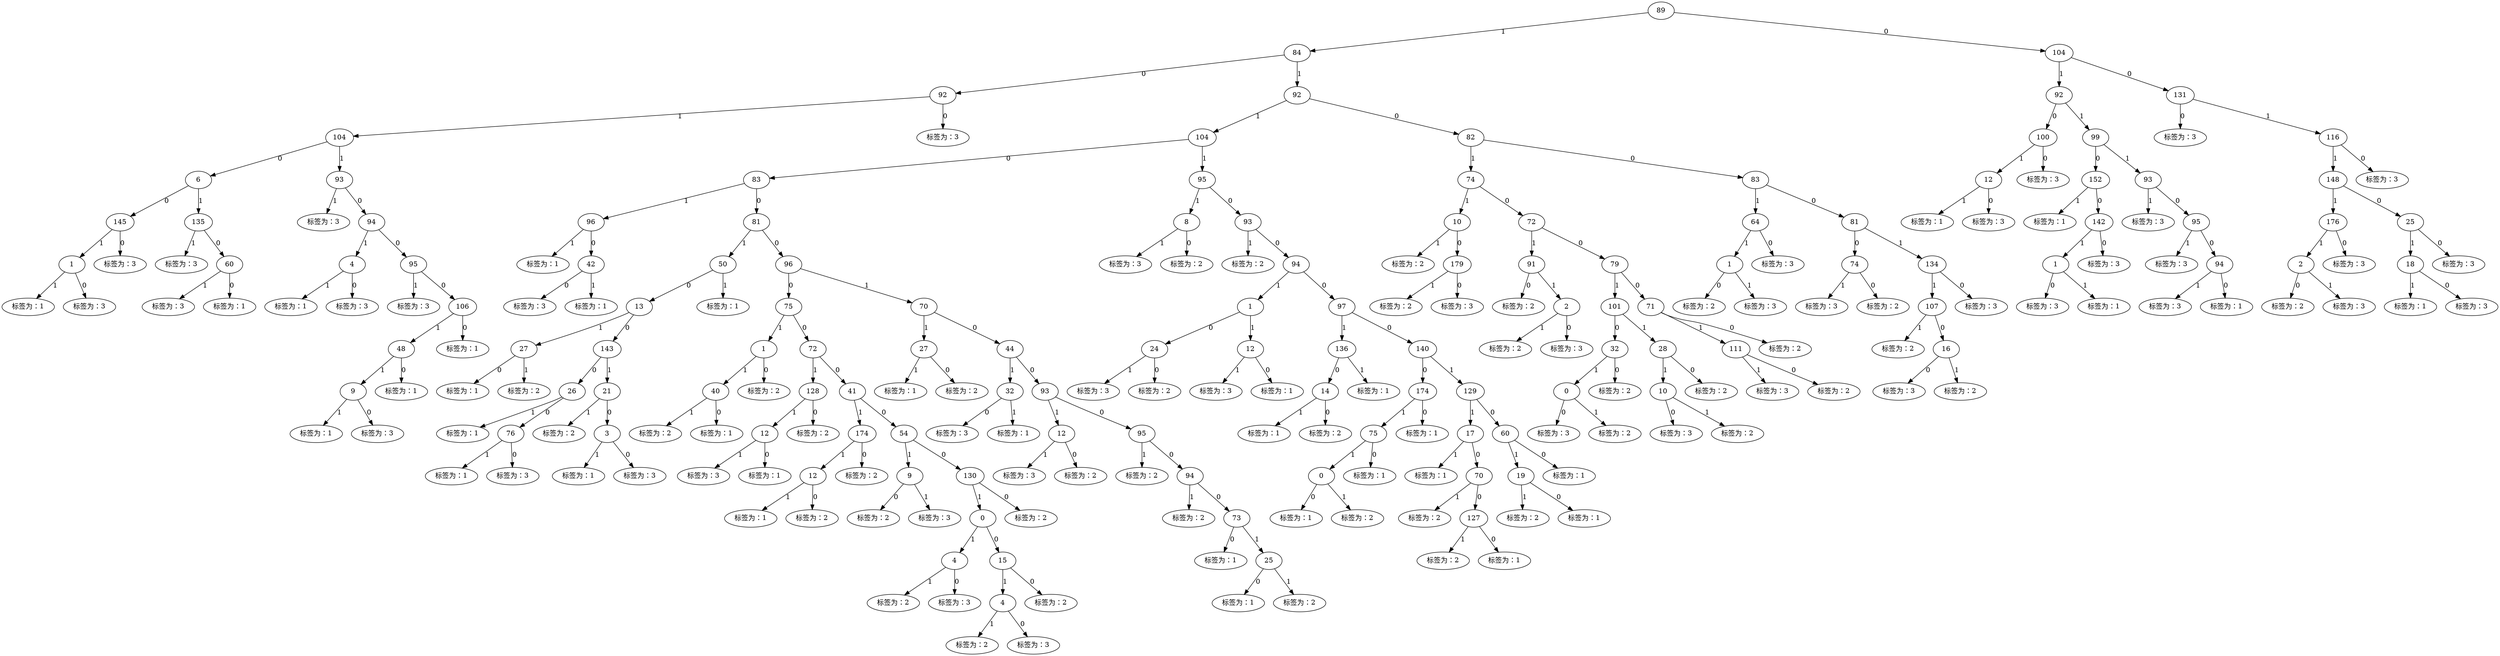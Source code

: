 digraph G {
	1 [label=89]
	2 [label=84]
	3 [label=92]
	4 [label=104]
	5 [label=6]
	6 [label=145]
	7 [label=1]
	8 [label="标签为：1"]
	7 -> 8 [label=1]
	9 [label="标签为：3"]
	7 -> 9 [label=0]
	7 [label=1]
	6 -> 7 [label=1]
	10 [label="标签为：3"]
	6 -> 10 [label=0]
	6 [label=145]
	5 -> 6 [label=0]
	11 [label=135]
	12 [label="标签为：3"]
	11 -> 12 [label=1]
	13 [label=60]
	14 [label="标签为：3"]
	13 -> 14 [label=1]
	15 [label="标签为：1"]
	13 -> 15 [label=0]
	13 [label=60]
	11 -> 13 [label=0]
	11 [label=135]
	5 -> 11 [label=1]
	5 [label=6]
	4 -> 5 [label=0]
	16 [label=93]
	17 [label="标签为：3"]
	16 -> 17 [label=1]
	18 [label=94]
	19 [label=4]
	20 [label="标签为：1"]
	19 -> 20 [label=1]
	21 [label="标签为：3"]
	19 -> 21 [label=0]
	19 [label=4]
	18 -> 19 [label=1]
	22 [label=95]
	23 [label="标签为：3"]
	22 -> 23 [label=1]
	24 [label=106]
	25 [label=48]
	26 [label=9]
	27 [label="标签为：1"]
	26 -> 27 [label=1]
	28 [label="标签为：3"]
	26 -> 28 [label=0]
	26 [label=9]
	25 -> 26 [label=1]
	29 [label="标签为：1"]
	25 -> 29 [label=0]
	25 [label=48]
	24 -> 25 [label=1]
	30 [label="标签为：1"]
	24 -> 30 [label=0]
	24 [label=106]
	22 -> 24 [label=0]
	22 [label=95]
	18 -> 22 [label=0]
	18 [label=94]
	16 -> 18 [label=0]
	16 [label=93]
	4 -> 16 [label=1]
	4 [label=104]
	3 -> 4 [label=1]
	31 [label="标签为：3"]
	3 -> 31 [label=0]
	3 [label=92]
	2 -> 3 [label=0]
	32 [label=92]
	33 [label=104]
	34 [label=83]
	35 [label=96]
	36 [label="标签为：1"]
	35 -> 36 [label=1]
	37 [label=42]
	38 [label="标签为：3"]
	37 -> 38 [label=0]
	39 [label="标签为：1"]
	37 -> 39 [label=1]
	37 [label=42]
	35 -> 37 [label=0]
	35 [label=96]
	34 -> 35 [label=1]
	40 [label=81]
	41 [label=50]
	42 [label=13]
	43 [label=27]
	44 [label="标签为：1"]
	43 -> 44 [label=0]
	45 [label="标签为：2"]
	43 -> 45 [label=1]
	43 [label=27]
	42 -> 43 [label=1]
	46 [label=143]
	47 [label=26]
	48 [label="标签为：1"]
	47 -> 48 [label=1]
	49 [label=76]
	50 [label="标签为：1"]
	49 -> 50 [label=1]
	51 [label="标签为：3"]
	49 -> 51 [label=0]
	49 [label=76]
	47 -> 49 [label=0]
	47 [label=26]
	46 -> 47 [label=0]
	52 [label=21]
	53 [label="标签为：2"]
	52 -> 53 [label=1]
	54 [label=3]
	55 [label="标签为：1"]
	54 -> 55 [label=1]
	56 [label="标签为：3"]
	54 -> 56 [label=0]
	54 [label=3]
	52 -> 54 [label=0]
	52 [label=21]
	46 -> 52 [label=1]
	46 [label=143]
	42 -> 46 [label=0]
	42 [label=13]
	41 -> 42 [label=0]
	57 [label="标签为：1"]
	41 -> 57 [label=1]
	41 [label=50]
	40 -> 41 [label=1]
	58 [label=96]
	59 [label=75]
	60 [label=1]
	61 [label=40]
	62 [label="标签为：2"]
	61 -> 62 [label=1]
	63 [label="标签为：1"]
	61 -> 63 [label=0]
	61 [label=40]
	60 -> 61 [label=1]
	64 [label="标签为：2"]
	60 -> 64 [label=0]
	60 [label=1]
	59 -> 60 [label=1]
	65 [label=72]
	66 [label=128]
	67 [label=12]
	68 [label="标签为：3"]
	67 -> 68 [label=1]
	69 [label="标签为：1"]
	67 -> 69 [label=0]
	67 [label=12]
	66 -> 67 [label=1]
	70 [label="标签为：2"]
	66 -> 70 [label=0]
	66 [label=128]
	65 -> 66 [label=1]
	71 [label=41]
	72 [label=174]
	73 [label=12]
	74 [label="标签为：1"]
	73 -> 74 [label=1]
	75 [label="标签为：2"]
	73 -> 75 [label=0]
	73 [label=12]
	72 -> 73 [label=1]
	76 [label="标签为：2"]
	72 -> 76 [label=0]
	72 [label=174]
	71 -> 72 [label=1]
	77 [label=54]
	78 [label=9]
	79 [label="标签为：2"]
	78 -> 79 [label=0]
	80 [label="标签为：3"]
	78 -> 80 [label=1]
	78 [label=9]
	77 -> 78 [label=1]
	81 [label=130]
	82 [label=0]
	83 [label=4]
	84 [label="标签为：2"]
	83 -> 84 [label=1]
	85 [label="标签为：3"]
	83 -> 85 [label=0]
	83 [label=4]
	82 -> 83 [label=1]
	86 [label=15]
	87 [label=4]
	88 [label="标签为：2"]
	87 -> 88 [label=1]
	89 [label="标签为：3"]
	87 -> 89 [label=0]
	87 [label=4]
	86 -> 87 [label=1]
	90 [label="标签为：2"]
	86 -> 90 [label=0]
	86 [label=15]
	82 -> 86 [label=0]
	82 [label=0]
	81 -> 82 [label=1]
	91 [label="标签为：2"]
	81 -> 91 [label=0]
	81 [label=130]
	77 -> 81 [label=0]
	77 [label=54]
	71 -> 77 [label=0]
	71 [label=41]
	65 -> 71 [label=0]
	65 [label=72]
	59 -> 65 [label=0]
	59 [label=75]
	58 -> 59 [label=0]
	92 [label=70]
	93 [label=27]
	94 [label="标签为：1"]
	93 -> 94 [label=1]
	95 [label="标签为：2"]
	93 -> 95 [label=0]
	93 [label=27]
	92 -> 93 [label=1]
	96 [label=44]
	97 [label=32]
	98 [label="标签为：3"]
	97 -> 98 [label=0]
	99 [label="标签为：1"]
	97 -> 99 [label=1]
	97 [label=32]
	96 -> 97 [label=1]
	100 [label=93]
	101 [label=12]
	102 [label="标签为：3"]
	101 -> 102 [label=1]
	103 [label="标签为：2"]
	101 -> 103 [label=0]
	101 [label=12]
	100 -> 101 [label=1]
	104 [label=95]
	105 [label="标签为：2"]
	104 -> 105 [label=1]
	106 [label=94]
	107 [label="标签为：2"]
	106 -> 107 [label=1]
	108 [label=73]
	109 [label="标签为：1"]
	108 -> 109 [label=0]
	110 [label=25]
	111 [label="标签为：1"]
	110 -> 111 [label=0]
	112 [label="标签为：2"]
	110 -> 112 [label=1]
	110 [label=25]
	108 -> 110 [label=1]
	108 [label=73]
	106 -> 108 [label=0]
	106 [label=94]
	104 -> 106 [label=0]
	104 [label=95]
	100 -> 104 [label=0]
	100 [label=93]
	96 -> 100 [label=0]
	96 [label=44]
	92 -> 96 [label=0]
	92 [label=70]
	58 -> 92 [label=1]
	58 [label=96]
	40 -> 58 [label=0]
	40 [label=81]
	34 -> 40 [label=0]
	34 [label=83]
	33 -> 34 [label=0]
	113 [label=95]
	114 [label=8]
	115 [label="标签为：3"]
	114 -> 115 [label=1]
	116 [label="标签为：2"]
	114 -> 116 [label=0]
	114 [label=8]
	113 -> 114 [label=1]
	117 [label=93]
	118 [label="标签为：2"]
	117 -> 118 [label=1]
	119 [label=94]
	120 [label=1]
	121 [label=24]
	122 [label="标签为：3"]
	121 -> 122 [label=1]
	123 [label="标签为：2"]
	121 -> 123 [label=0]
	121 [label=24]
	120 -> 121 [label=0]
	124 [label=12]
	125 [label="标签为：3"]
	124 -> 125 [label=1]
	126 [label="标签为：1"]
	124 -> 126 [label=0]
	124 [label=12]
	120 -> 124 [label=1]
	120 [label=1]
	119 -> 120 [label=1]
	127 [label=97]
	128 [label=136]
	129 [label=14]
	130 [label="标签为：1"]
	129 -> 130 [label=1]
	131 [label="标签为：2"]
	129 -> 131 [label=0]
	129 [label=14]
	128 -> 129 [label=0]
	132 [label="标签为：1"]
	128 -> 132 [label=1]
	128 [label=136]
	127 -> 128 [label=1]
	133 [label=140]
	134 [label=174]
	135 [label=75]
	136 [label=0]
	137 [label="标签为：1"]
	136 -> 137 [label=0]
	138 [label="标签为：2"]
	136 -> 138 [label=1]
	136 [label=0]
	135 -> 136 [label=1]
	139 [label="标签为：1"]
	135 -> 139 [label=0]
	135 [label=75]
	134 -> 135 [label=1]
	140 [label="标签为：1"]
	134 -> 140 [label=0]
	134 [label=174]
	133 -> 134 [label=0]
	141 [label=129]
	142 [label=17]
	143 [label="标签为：1"]
	142 -> 143 [label=1]
	144 [label=70]
	145 [label="标签为：2"]
	144 -> 145 [label=1]
	146 [label=127]
	147 [label="标签为：2"]
	146 -> 147 [label=1]
	148 [label="标签为：1"]
	146 -> 148 [label=0]
	146 [label=127]
	144 -> 146 [label=0]
	144 [label=70]
	142 -> 144 [label=0]
	142 [label=17]
	141 -> 142 [label=1]
	149 [label=60]
	150 [label=19]
	151 [label="标签为：2"]
	150 -> 151 [label=1]
	152 [label="标签为：1"]
	150 -> 152 [label=0]
	150 [label=19]
	149 -> 150 [label=1]
	153 [label="标签为：1"]
	149 -> 153 [label=0]
	149 [label=60]
	141 -> 149 [label=0]
	141 [label=129]
	133 -> 141 [label=1]
	133 [label=140]
	127 -> 133 [label=0]
	127 [label=97]
	119 -> 127 [label=0]
	119 [label=94]
	117 -> 119 [label=0]
	117 [label=93]
	113 -> 117 [label=0]
	113 [label=95]
	33 -> 113 [label=1]
	33 [label=104]
	32 -> 33 [label=1]
	154 [label=82]
	155 [label=74]
	156 [label=10]
	157 [label="标签为：2"]
	156 -> 157 [label=1]
	158 [label=179]
	159 [label="标签为：2"]
	158 -> 159 [label=1]
	160 [label="标签为：3"]
	158 -> 160 [label=0]
	158 [label=179]
	156 -> 158 [label=0]
	156 [label=10]
	155 -> 156 [label=1]
	161 [label=72]
	162 [label=91]
	163 [label="标签为：2"]
	162 -> 163 [label=0]
	164 [label=2]
	165 [label="标签为：2"]
	164 -> 165 [label=1]
	166 [label="标签为：3"]
	164 -> 166 [label=0]
	164 [label=2]
	162 -> 164 [label=1]
	162 [label=91]
	161 -> 162 [label=1]
	167 [label=79]
	168 [label=101]
	169 [label=32]
	170 [label=0]
	171 [label="标签为：3"]
	170 -> 171 [label=0]
	172 [label="标签为：2"]
	170 -> 172 [label=1]
	170 [label=0]
	169 -> 170 [label=1]
	173 [label="标签为：2"]
	169 -> 173 [label=0]
	169 [label=32]
	168 -> 169 [label=0]
	174 [label=28]
	175 [label=10]
	176 [label="标签为：3"]
	175 -> 176 [label=0]
	177 [label="标签为：2"]
	175 -> 177 [label=1]
	175 [label=10]
	174 -> 175 [label=1]
	178 [label="标签为：2"]
	174 -> 178 [label=0]
	174 [label=28]
	168 -> 174 [label=1]
	168 [label=101]
	167 -> 168 [label=1]
	179 [label=71]
	180 [label=111]
	181 [label="标签为：3"]
	180 -> 181 [label=1]
	182 [label="标签为：2"]
	180 -> 182 [label=0]
	180 [label=111]
	179 -> 180 [label=1]
	183 [label="标签为：2"]
	179 -> 183 [label=0]
	179 [label=71]
	167 -> 179 [label=0]
	167 [label=79]
	161 -> 167 [label=0]
	161 [label=72]
	155 -> 161 [label=0]
	155 [label=74]
	154 -> 155 [label=1]
	184 [label=83]
	185 [label=64]
	186 [label=1]
	187 [label="标签为：2"]
	186 -> 187 [label=0]
	188 [label="标签为：3"]
	186 -> 188 [label=1]
	186 [label=1]
	185 -> 186 [label=1]
	189 [label="标签为：3"]
	185 -> 189 [label=0]
	185 [label=64]
	184 -> 185 [label=1]
	190 [label=81]
	191 [label=74]
	192 [label="标签为：3"]
	191 -> 192 [label=1]
	193 [label="标签为：2"]
	191 -> 193 [label=0]
	191 [label=74]
	190 -> 191 [label=0]
	194 [label=134]
	195 [label=107]
	196 [label="标签为：2"]
	195 -> 196 [label=1]
	197 [label=16]
	198 [label="标签为：3"]
	197 -> 198 [label=0]
	199 [label="标签为：2"]
	197 -> 199 [label=1]
	197 [label=16]
	195 -> 197 [label=0]
	195 [label=107]
	194 -> 195 [label=1]
	200 [label="标签为：3"]
	194 -> 200 [label=0]
	194 [label=134]
	190 -> 194 [label=1]
	190 [label=81]
	184 -> 190 [label=0]
	184 [label=83]
	154 -> 184 [label=0]
	154 [label=82]
	32 -> 154 [label=0]
	32 [label=92]
	2 -> 32 [label=1]
	2 [label=84]
	1 -> 2 [label=1]
	201 [label=104]
	202 [label=92]
	203 [label=100]
	204 [label=12]
	205 [label="标签为：1"]
	204 -> 205 [label=1]
	206 [label="标签为：3"]
	204 -> 206 [label=0]
	204 [label=12]
	203 -> 204 [label=1]
	207 [label="标签为：3"]
	203 -> 207 [label=0]
	203 [label=100]
	202 -> 203 [label=0]
	208 [label=99]
	209 [label=152]
	210 [label="标签为：1"]
	209 -> 210 [label=1]
	211 [label=142]
	212 [label=1]
	213 [label="标签为：3"]
	212 -> 213 [label=0]
	214 [label="标签为：1"]
	212 -> 214 [label=1]
	212 [label=1]
	211 -> 212 [label=1]
	215 [label="标签为：3"]
	211 -> 215 [label=0]
	211 [label=142]
	209 -> 211 [label=0]
	209 [label=152]
	208 -> 209 [label=0]
	216 [label=93]
	217 [label="标签为：3"]
	216 -> 217 [label=1]
	218 [label=95]
	219 [label="标签为：3"]
	218 -> 219 [label=1]
	220 [label=94]
	221 [label="标签为：3"]
	220 -> 221 [label=1]
	222 [label="标签为：1"]
	220 -> 222 [label=0]
	220 [label=94]
	218 -> 220 [label=0]
	218 [label=95]
	216 -> 218 [label=0]
	216 [label=93]
	208 -> 216 [label=1]
	208 [label=99]
	202 -> 208 [label=1]
	202 [label=92]
	201 -> 202 [label=1]
	223 [label=131]
	224 [label="标签为：3"]
	223 -> 224 [label=0]
	225 [label=116]
	226 [label=148]
	227 [label=176]
	228 [label=2]
	229 [label="标签为：2"]
	228 -> 229 [label=0]
	230 [label="标签为：3"]
	228 -> 230 [label=1]
	228 [label=2]
	227 -> 228 [label=1]
	231 [label="标签为：3"]
	227 -> 231 [label=0]
	227 [label=176]
	226 -> 227 [label=1]
	232 [label=25]
	233 [label=18]
	234 [label="标签为：1"]
	233 -> 234 [label=1]
	235 [label="标签为：3"]
	233 -> 235 [label=0]
	233 [label=18]
	232 -> 233 [label=1]
	236 [label="标签为：3"]
	232 -> 236 [label=0]
	232 [label=25]
	226 -> 232 [label=0]
	226 [label=148]
	225 -> 226 [label=1]
	237 [label="标签为：3"]
	225 -> 237 [label=0]
	225 [label=116]
	223 -> 225 [label=1]
	223 [label=131]
	201 -> 223 [label=0]
	201 [label=104]
	1 -> 201 [label=0]
}
